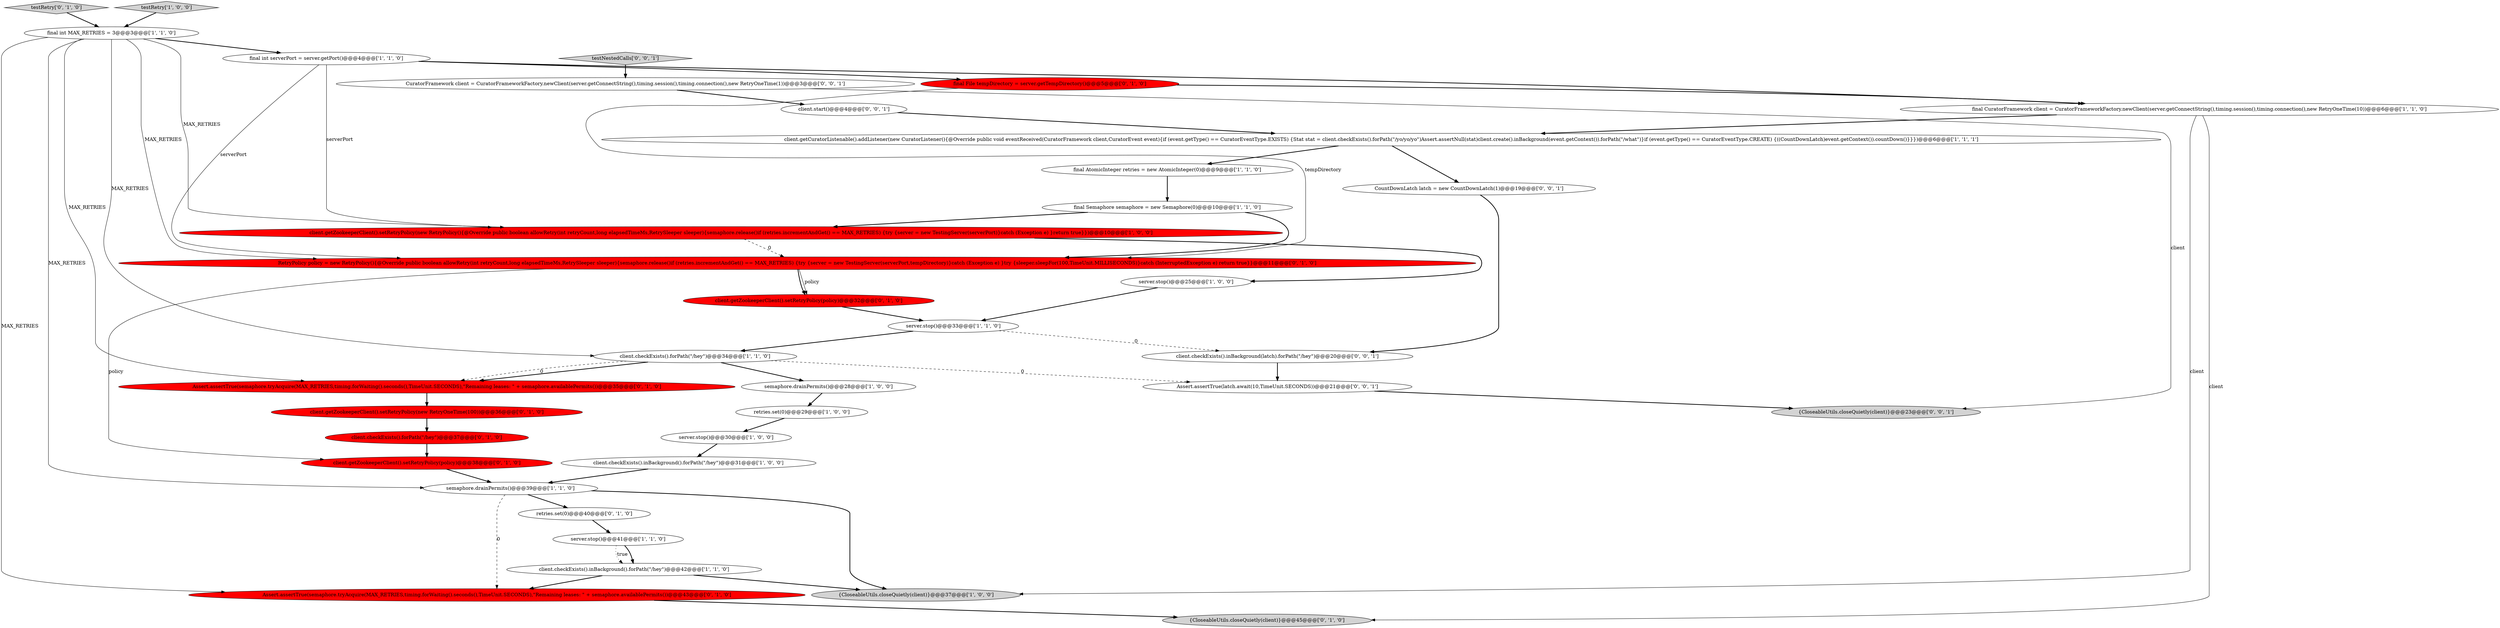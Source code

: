 digraph {
35 [style = filled, label = "CuratorFramework client = CuratorFrameworkFactory.newClient(server.getConnectString(),timing.session(),timing.connection(),new RetryOneTime(1))@@@3@@@['0', '0', '1']", fillcolor = white, shape = ellipse image = "AAA0AAABBB3BBB"];
5 [style = filled, label = "final CuratorFramework client = CuratorFrameworkFactory.newClient(server.getConnectString(),timing.session(),timing.connection(),new RetryOneTime(10))@@@6@@@['1', '1', '0']", fillcolor = white, shape = ellipse image = "AAA0AAABBB1BBB"];
26 [style = filled, label = "client.getZookeeperClient().setRetryPolicy(new RetryOneTime(100))@@@36@@@['0', '1', '0']", fillcolor = red, shape = ellipse image = "AAA1AAABBB2BBB"];
23 [style = filled, label = "testRetry['0', '1', '0']", fillcolor = lightgray, shape = diamond image = "AAA0AAABBB2BBB"];
7 [style = filled, label = "semaphore.drainPermits()@@@28@@@['1', '0', '0']", fillcolor = white, shape = ellipse image = "AAA0AAABBB1BBB"];
16 [style = filled, label = "client.checkExists().inBackground().forPath(\"/hey\")@@@42@@@['1', '1', '0']", fillcolor = white, shape = ellipse image = "AAA0AAABBB1BBB"];
24 [style = filled, label = "Assert.assertTrue(semaphore.tryAcquire(MAX_RETRIES,timing.forWaiting().seconds(),TimeUnit.SECONDS),\"Remaining leases: \" + semaphore.availablePermits())@@@43@@@['0', '1', '0']", fillcolor = red, shape = ellipse image = "AAA1AAABBB2BBB"];
29 [style = filled, label = "final File tempDirectory = server.getTempDirectory()@@@5@@@['0', '1', '0']", fillcolor = red, shape = ellipse image = "AAA1AAABBB2BBB"];
1 [style = filled, label = "retries.set(0)@@@29@@@['1', '0', '0']", fillcolor = white, shape = ellipse image = "AAA0AAABBB1BBB"];
17 [style = filled, label = "final int serverPort = server.getPort()@@@4@@@['1', '1', '0']", fillcolor = white, shape = ellipse image = "AAA0AAABBB1BBB"];
34 [style = filled, label = "testNestedCalls['0', '0', '1']", fillcolor = lightgray, shape = diamond image = "AAA0AAABBB3BBB"];
8 [style = filled, label = "server.stop()@@@41@@@['1', '1', '0']", fillcolor = white, shape = ellipse image = "AAA0AAABBB1BBB"];
36 [style = filled, label = "CountDownLatch latch = new CountDownLatch(1)@@@19@@@['0', '0', '1']", fillcolor = white, shape = ellipse image = "AAA0AAABBB3BBB"];
6 [style = filled, label = "semaphore.drainPermits()@@@39@@@['1', '1', '0']", fillcolor = white, shape = ellipse image = "AAA0AAABBB1BBB"];
31 [style = filled, label = "{CloseableUtils.closeQuietly(client)}@@@23@@@['0', '0', '1']", fillcolor = lightgray, shape = ellipse image = "AAA0AAABBB3BBB"];
15 [style = filled, label = "final int MAX_RETRIES = 3@@@3@@@['1', '1', '0']", fillcolor = white, shape = ellipse image = "AAA0AAABBB1BBB"];
33 [style = filled, label = "Assert.assertTrue(latch.await(10,TimeUnit.SECONDS))@@@21@@@['0', '0', '1']", fillcolor = white, shape = ellipse image = "AAA0AAABBB3BBB"];
10 [style = filled, label = "server.stop()@@@25@@@['1', '0', '0']", fillcolor = white, shape = ellipse image = "AAA0AAABBB1BBB"];
14 [style = filled, label = "client.checkExists().forPath(\"/hey\")@@@34@@@['1', '1', '0']", fillcolor = white, shape = ellipse image = "AAA0AAABBB1BBB"];
28 [style = filled, label = "RetryPolicy policy = new RetryPolicy(){@Override public boolean allowRetry(int retryCount,long elapsedTimeMs,RetrySleeper sleeper){semaphore.release()if (retries.incrementAndGet() == MAX_RETRIES) {try {server = new TestingServer(serverPort,tempDirectory)}catch (Exception e) }try {sleeper.sleepFor(100,TimeUnit.MILLISECONDS)}catch (InterruptedException e) return true}}@@@11@@@['0', '1', '0']", fillcolor = red, shape = ellipse image = "AAA1AAABBB2BBB"];
25 [style = filled, label = "{CloseableUtils.closeQuietly(client)}@@@45@@@['0', '1', '0']", fillcolor = lightgray, shape = ellipse image = "AAA0AAABBB2BBB"];
22 [style = filled, label = "Assert.assertTrue(semaphore.tryAcquire(MAX_RETRIES,timing.forWaiting().seconds(),TimeUnit.SECONDS),\"Remaining leases: \" + semaphore.availablePermits())@@@35@@@['0', '1', '0']", fillcolor = red, shape = ellipse image = "AAA1AAABBB2BBB"];
21 [style = filled, label = "client.getZookeeperClient().setRetryPolicy(policy)@@@32@@@['0', '1', '0']", fillcolor = red, shape = ellipse image = "AAA1AAABBB2BBB"];
27 [style = filled, label = "retries.set(0)@@@40@@@['0', '1', '0']", fillcolor = white, shape = ellipse image = "AAA0AAABBB2BBB"];
11 [style = filled, label = "testRetry['1', '0', '0']", fillcolor = lightgray, shape = diamond image = "AAA0AAABBB1BBB"];
19 [style = filled, label = "client.checkExists().forPath(\"/hey\")@@@37@@@['0', '1', '0']", fillcolor = red, shape = ellipse image = "AAA1AAABBB2BBB"];
20 [style = filled, label = "client.getZookeeperClient().setRetryPolicy(policy)@@@38@@@['0', '1', '0']", fillcolor = red, shape = ellipse image = "AAA1AAABBB2BBB"];
12 [style = filled, label = "client.checkExists().inBackground().forPath(\"/hey\")@@@31@@@['1', '0', '0']", fillcolor = white, shape = ellipse image = "AAA0AAABBB1BBB"];
4 [style = filled, label = "client.getCuratorListenable().addListener(new CuratorListener(){@Override public void eventReceived(CuratorFramework client,CuratorEvent event){if (event.getType() == CuratorEventType.EXISTS) {Stat stat = client.checkExists().forPath(\"/yo/yo/yo\")Assert.assertNull(stat)client.create().inBackground(event.getContext()).forPath(\"/what\")}if (event.getType() == CuratorEventType.CREATE) {((CountDownLatch)event.getContext()).countDown()}}})@@@6@@@['1', '1', '1']", fillcolor = white, shape = ellipse image = "AAA0AAABBB1BBB"];
0 [style = filled, label = "final Semaphore semaphore = new Semaphore(0)@@@10@@@['1', '1', '0']", fillcolor = white, shape = ellipse image = "AAA0AAABBB1BBB"];
30 [style = filled, label = "client.checkExists().inBackground(latch).forPath(\"/hey\")@@@20@@@['0', '0', '1']", fillcolor = white, shape = ellipse image = "AAA0AAABBB3BBB"];
32 [style = filled, label = "client.start()@@@4@@@['0', '0', '1']", fillcolor = white, shape = ellipse image = "AAA0AAABBB3BBB"];
9 [style = filled, label = "server.stop()@@@30@@@['1', '0', '0']", fillcolor = white, shape = ellipse image = "AAA0AAABBB1BBB"];
3 [style = filled, label = "final AtomicInteger retries = new AtomicInteger(0)@@@9@@@['1', '1', '0']", fillcolor = white, shape = ellipse image = "AAA0AAABBB1BBB"];
18 [style = filled, label = "client.getZookeeperClient().setRetryPolicy(new RetryPolicy(){@Override public boolean allowRetry(int retryCount,long elapsedTimeMs,RetrySleeper sleeper){semaphore.release()if (retries.incrementAndGet() == MAX_RETRIES) {try {server = new TestingServer(serverPort)}catch (Exception e) }return true}})@@@10@@@['1', '0', '0']", fillcolor = red, shape = ellipse image = "AAA1AAABBB1BBB"];
13 [style = filled, label = "{CloseableUtils.closeQuietly(client)}@@@37@@@['1', '0', '0']", fillcolor = lightgray, shape = ellipse image = "AAA0AAABBB1BBB"];
2 [style = filled, label = "server.stop()@@@33@@@['1', '1', '0']", fillcolor = white, shape = ellipse image = "AAA0AAABBB1BBB"];
22->26 [style = bold, label=""];
8->16 [style = bold, label=""];
4->3 [style = bold, label=""];
15->18 [style = solid, label="MAX_RETRIES"];
17->5 [style = bold, label=""];
16->13 [style = bold, label=""];
28->21 [style = solid, label="policy"];
29->5 [style = bold, label=""];
7->1 [style = bold, label=""];
30->33 [style = bold, label=""];
19->20 [style = bold, label=""];
16->24 [style = bold, label=""];
8->16 [style = dotted, label="true"];
14->22 [style = bold, label=""];
23->15 [style = bold, label=""];
35->32 [style = bold, label=""];
14->22 [style = dashed, label="0"];
28->20 [style = solid, label="policy"];
20->6 [style = bold, label=""];
26->19 [style = bold, label=""];
14->33 [style = dashed, label="0"];
12->6 [style = bold, label=""];
15->14 [style = solid, label="MAX_RETRIES"];
2->30 [style = dashed, label="0"];
17->28 [style = solid, label="serverPort"];
3->0 [style = bold, label=""];
1->9 [style = bold, label=""];
11->15 [style = bold, label=""];
14->7 [style = bold, label=""];
21->2 [style = bold, label=""];
17->18 [style = solid, label="serverPort"];
6->27 [style = bold, label=""];
36->30 [style = bold, label=""];
15->17 [style = bold, label=""];
28->21 [style = bold, label=""];
35->31 [style = solid, label="client"];
18->10 [style = bold, label=""];
6->24 [style = dashed, label="0"];
24->25 [style = bold, label=""];
15->28 [style = solid, label="MAX_RETRIES"];
6->13 [style = bold, label=""];
2->14 [style = bold, label=""];
5->4 [style = bold, label=""];
5->13 [style = solid, label="client"];
18->28 [style = dashed, label="0"];
33->31 [style = bold, label=""];
5->25 [style = solid, label="client"];
15->22 [style = solid, label="MAX_RETRIES"];
0->18 [style = bold, label=""];
10->2 [style = bold, label=""];
4->36 [style = bold, label=""];
32->4 [style = bold, label=""];
9->12 [style = bold, label=""];
34->35 [style = bold, label=""];
15->6 [style = solid, label="MAX_RETRIES"];
29->28 [style = solid, label="tempDirectory"];
17->29 [style = bold, label=""];
27->8 [style = bold, label=""];
0->28 [style = bold, label=""];
15->24 [style = solid, label="MAX_RETRIES"];
}
